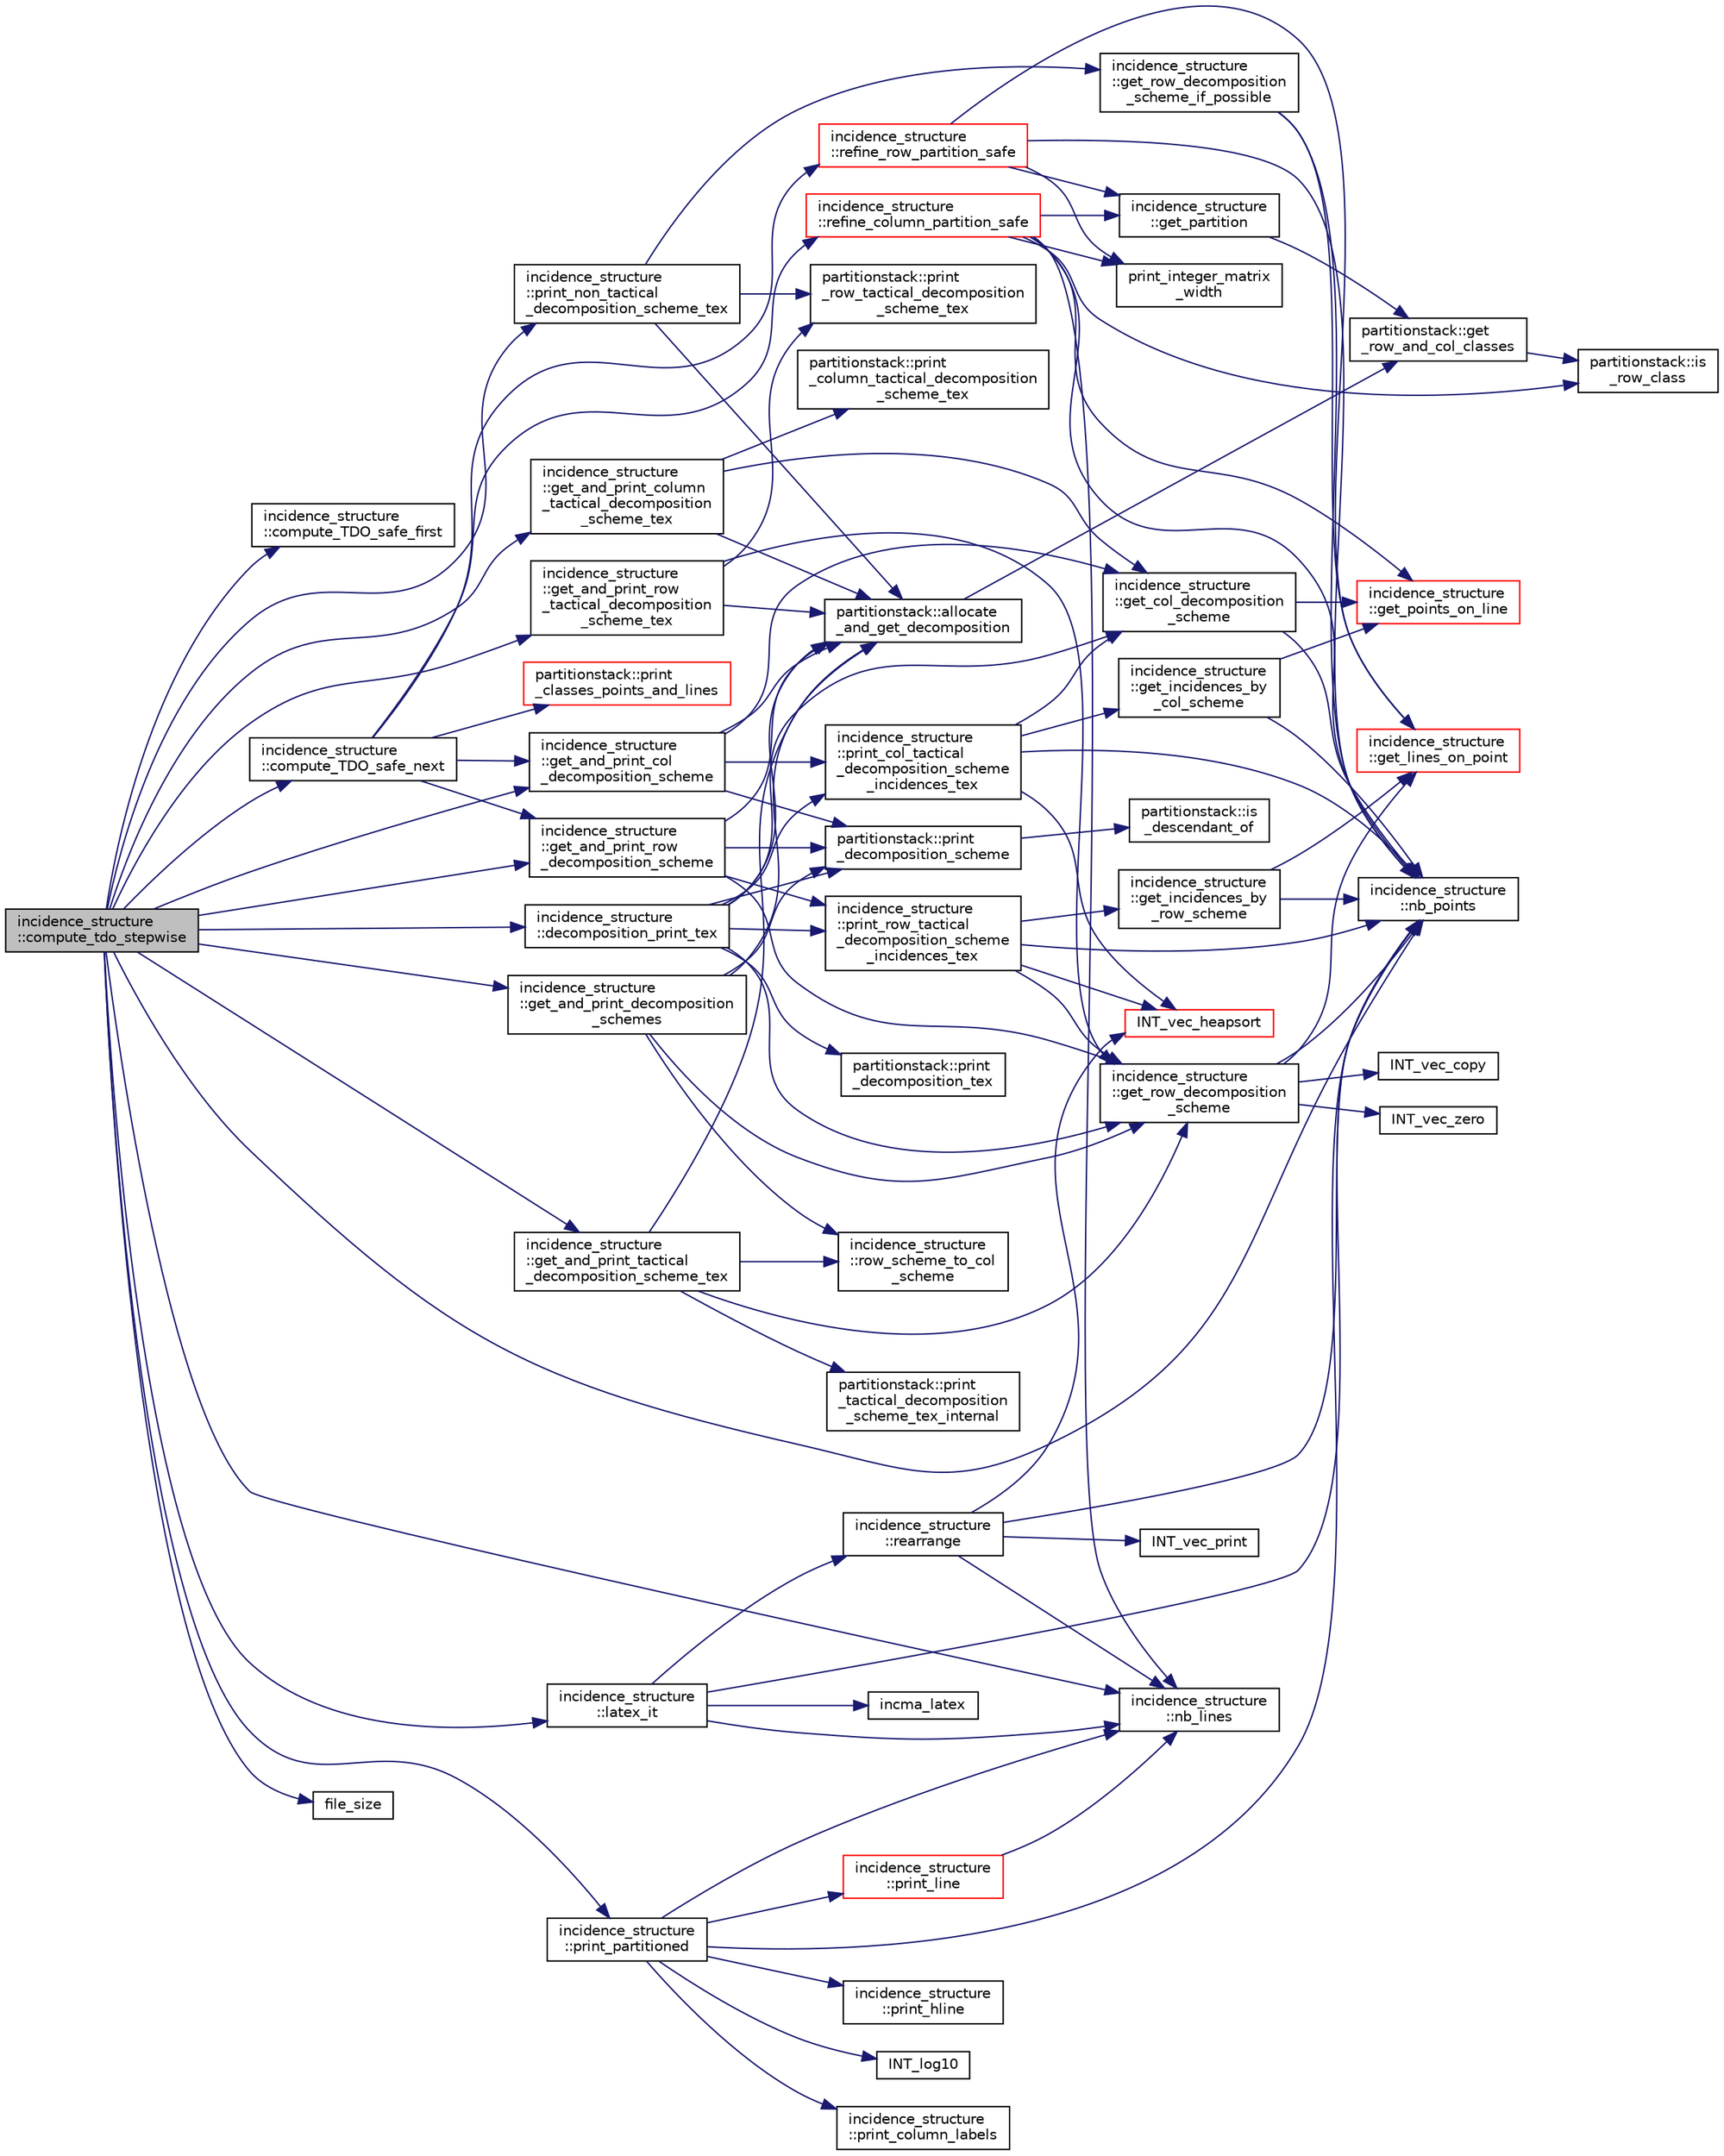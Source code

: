 digraph "incidence_structure::compute_tdo_stepwise"
{
  edge [fontname="Helvetica",fontsize="10",labelfontname="Helvetica",labelfontsize="10"];
  node [fontname="Helvetica",fontsize="10",shape=record];
  rankdir="LR";
  Node1265 [label="incidence_structure\l::compute_tdo_stepwise",height=0.2,width=0.4,color="black", fillcolor="grey75", style="filled", fontcolor="black"];
  Node1265 -> Node1266 [color="midnightblue",fontsize="10",style="solid",fontname="Helvetica"];
  Node1266 [label="incidence_structure\l::compute_TDO_safe_first",height=0.2,width=0.4,color="black", fillcolor="white", style="filled",URL="$da/d8a/classincidence__structure.html#aa84c3d810b1b3cfa8395ccdac1392017"];
  Node1265 -> Node1267 [color="midnightblue",fontsize="10",style="solid",fontname="Helvetica"];
  Node1267 [label="incidence_structure\l::print_non_tactical\l_decomposition_scheme_tex",height=0.2,width=0.4,color="black", fillcolor="white", style="filled",URL="$da/d8a/classincidence__structure.html#a27995a1d72c680e66343d871d838800e"];
  Node1267 -> Node1268 [color="midnightblue",fontsize="10",style="solid",fontname="Helvetica"];
  Node1268 [label="partitionstack::allocate\l_and_get_decomposition",height=0.2,width=0.4,color="black", fillcolor="white", style="filled",URL="$d3/d87/classpartitionstack.html#a3cd13923b18c41d37259ed943f331208"];
  Node1268 -> Node1269 [color="midnightblue",fontsize="10",style="solid",fontname="Helvetica"];
  Node1269 [label="partitionstack::get\l_row_and_col_classes",height=0.2,width=0.4,color="black", fillcolor="white", style="filled",URL="$d3/d87/classpartitionstack.html#a127a6965905c3f08c50ee09a100cb465"];
  Node1269 -> Node1270 [color="midnightblue",fontsize="10",style="solid",fontname="Helvetica"];
  Node1270 [label="partitionstack::is\l_row_class",height=0.2,width=0.4,color="black", fillcolor="white", style="filled",URL="$d3/d87/classpartitionstack.html#ad8497b40f1c327d3eb2fb2b993d88bb7"];
  Node1267 -> Node1271 [color="midnightblue",fontsize="10",style="solid",fontname="Helvetica"];
  Node1271 [label="incidence_structure\l::get_row_decomposition\l_scheme_if_possible",height=0.2,width=0.4,color="black", fillcolor="white", style="filled",URL="$da/d8a/classincidence__structure.html#ac93d2a6419b0fca3f25f101c5f08caf5"];
  Node1271 -> Node1272 [color="midnightblue",fontsize="10",style="solid",fontname="Helvetica"];
  Node1272 [label="incidence_structure\l::get_lines_on_point",height=0.2,width=0.4,color="red", fillcolor="white", style="filled",URL="$da/d8a/classincidence__structure.html#a09148fd9478525b4a65c8e44833d1861"];
  Node1271 -> Node1445 [color="midnightblue",fontsize="10",style="solid",fontname="Helvetica"];
  Node1445 [label="incidence_structure\l::nb_points",height=0.2,width=0.4,color="black", fillcolor="white", style="filled",URL="$da/d8a/classincidence__structure.html#aff5f6bfdc7470e73082ee6faacf0af64"];
  Node1267 -> Node1446 [color="midnightblue",fontsize="10",style="solid",fontname="Helvetica"];
  Node1446 [label="partitionstack::print\l_row_tactical_decomposition\l_scheme_tex",height=0.2,width=0.4,color="black", fillcolor="white", style="filled",URL="$d3/d87/classpartitionstack.html#ae4b0ff95426d127e85b655652676c1e2"];
  Node1265 -> Node1447 [color="midnightblue",fontsize="10",style="solid",fontname="Helvetica"];
  Node1447 [label="incidence_structure\l::get_and_print_col\l_decomposition_scheme",height=0.2,width=0.4,color="black", fillcolor="white", style="filled",URL="$da/d8a/classincidence__structure.html#a0c51e7224f51f1434025ff6d8a10522c"];
  Node1447 -> Node1268 [color="midnightblue",fontsize="10",style="solid",fontname="Helvetica"];
  Node1447 -> Node1448 [color="midnightblue",fontsize="10",style="solid",fontname="Helvetica"];
  Node1448 [label="incidence_structure\l::get_col_decomposition\l_scheme",height=0.2,width=0.4,color="black", fillcolor="white", style="filled",URL="$da/d8a/classincidence__structure.html#a576b9add81a037a3d8f566ce28541673"];
  Node1448 -> Node1445 [color="midnightblue",fontsize="10",style="solid",fontname="Helvetica"];
  Node1448 -> Node1449 [color="midnightblue",fontsize="10",style="solid",fontname="Helvetica"];
  Node1449 [label="incidence_structure\l::get_points_on_line",height=0.2,width=0.4,color="red", fillcolor="white", style="filled",URL="$da/d8a/classincidence__structure.html#a1baf0d372125123bf55d27dacc720bda"];
  Node1447 -> Node1482 [color="midnightblue",fontsize="10",style="solid",fontname="Helvetica"];
  Node1482 [label="partitionstack::print\l_decomposition_scheme",height=0.2,width=0.4,color="black", fillcolor="white", style="filled",URL="$d3/d87/classpartitionstack.html#a988c07dc47753333f43dfc393f86f3f7"];
  Node1482 -> Node1483 [color="midnightblue",fontsize="10",style="solid",fontname="Helvetica"];
  Node1483 [label="partitionstack::is\l_descendant_of",height=0.2,width=0.4,color="black", fillcolor="white", style="filled",URL="$d3/d87/classpartitionstack.html#ad5185008e6077511fc180402530e0cc7"];
  Node1447 -> Node1484 [color="midnightblue",fontsize="10",style="solid",fontname="Helvetica"];
  Node1484 [label="incidence_structure\l::print_col_tactical\l_decomposition_scheme\l_incidences_tex",height=0.2,width=0.4,color="black", fillcolor="white", style="filled",URL="$da/d8a/classincidence__structure.html#a56e24435baf9162d6c00080972b49b2c"];
  Node1484 -> Node1448 [color="midnightblue",fontsize="10",style="solid",fontname="Helvetica"];
  Node1484 -> Node1485 [color="midnightblue",fontsize="10",style="solid",fontname="Helvetica"];
  Node1485 [label="incidence_structure\l::get_incidences_by\l_col_scheme",height=0.2,width=0.4,color="black", fillcolor="white", style="filled",URL="$da/d8a/classincidence__structure.html#adacdd5e58318775f9d3049cbdf47c9ad"];
  Node1485 -> Node1445 [color="midnightblue",fontsize="10",style="solid",fontname="Helvetica"];
  Node1485 -> Node1449 [color="midnightblue",fontsize="10",style="solid",fontname="Helvetica"];
  Node1484 -> Node1445 [color="midnightblue",fontsize="10",style="solid",fontname="Helvetica"];
  Node1484 -> Node1486 [color="midnightblue",fontsize="10",style="solid",fontname="Helvetica"];
  Node1486 [label="INT_vec_heapsort",height=0.2,width=0.4,color="red", fillcolor="white", style="filled",URL="$d5/de2/foundations_2data__structures_2data__structures_8h.html#a3590ad9987f801fbfc94634300182f39"];
  Node1265 -> Node1490 [color="midnightblue",fontsize="10",style="solid",fontname="Helvetica"];
  Node1490 [label="incidence_structure\l::get_and_print_column\l_tactical_decomposition\l_scheme_tex",height=0.2,width=0.4,color="black", fillcolor="white", style="filled",URL="$da/d8a/classincidence__structure.html#a579c0686f4e480a4239e7a00c80f665f"];
  Node1490 -> Node1268 [color="midnightblue",fontsize="10",style="solid",fontname="Helvetica"];
  Node1490 -> Node1448 [color="midnightblue",fontsize="10",style="solid",fontname="Helvetica"];
  Node1490 -> Node1491 [color="midnightblue",fontsize="10",style="solid",fontname="Helvetica"];
  Node1491 [label="partitionstack::print\l_column_tactical_decomposition\l_scheme_tex",height=0.2,width=0.4,color="black", fillcolor="white", style="filled",URL="$d3/d87/classpartitionstack.html#a5cb8f884f73f98a7a340ebc9846a48e9"];
  Node1265 -> Node1492 [color="midnightblue",fontsize="10",style="solid",fontname="Helvetica"];
  Node1492 [label="incidence_structure\l::get_and_print_row\l_decomposition_scheme",height=0.2,width=0.4,color="black", fillcolor="white", style="filled",URL="$da/d8a/classincidence__structure.html#a4a1e589bb5c47fb2d98fdb561b669dcf"];
  Node1492 -> Node1268 [color="midnightblue",fontsize="10",style="solid",fontname="Helvetica"];
  Node1492 -> Node1493 [color="midnightblue",fontsize="10",style="solid",fontname="Helvetica"];
  Node1493 [label="incidence_structure\l::get_row_decomposition\l_scheme",height=0.2,width=0.4,color="black", fillcolor="white", style="filled",URL="$da/d8a/classincidence__structure.html#aa0ad04253ba8e75bb15900ee8b01c9aa"];
  Node1493 -> Node1494 [color="midnightblue",fontsize="10",style="solid",fontname="Helvetica"];
  Node1494 [label="INT_vec_zero",height=0.2,width=0.4,color="black", fillcolor="white", style="filled",URL="$df/dbf/sajeeb_8_c.html#aa8c9c7977203577026080f546fe4980f"];
  Node1493 -> Node1272 [color="midnightblue",fontsize="10",style="solid",fontname="Helvetica"];
  Node1493 -> Node1445 [color="midnightblue",fontsize="10",style="solid",fontname="Helvetica"];
  Node1493 -> Node1355 [color="midnightblue",fontsize="10",style="solid",fontname="Helvetica"];
  Node1355 [label="INT_vec_copy",height=0.2,width=0.4,color="black", fillcolor="white", style="filled",URL="$df/dbf/sajeeb_8_c.html#ac2d875e27e009af6ec04d17254d11075"];
  Node1492 -> Node1482 [color="midnightblue",fontsize="10",style="solid",fontname="Helvetica"];
  Node1492 -> Node1495 [color="midnightblue",fontsize="10",style="solid",fontname="Helvetica"];
  Node1495 [label="incidence_structure\l::print_row_tactical\l_decomposition_scheme\l_incidences_tex",height=0.2,width=0.4,color="black", fillcolor="white", style="filled",URL="$da/d8a/classincidence__structure.html#a23279d5c98b702de05171c245d5375fa"];
  Node1495 -> Node1493 [color="midnightblue",fontsize="10",style="solid",fontname="Helvetica"];
  Node1495 -> Node1496 [color="midnightblue",fontsize="10",style="solid",fontname="Helvetica"];
  Node1496 [label="incidence_structure\l::get_incidences_by\l_row_scheme",height=0.2,width=0.4,color="black", fillcolor="white", style="filled",URL="$da/d8a/classincidence__structure.html#addab249e03244133841bd793389c792c"];
  Node1496 -> Node1272 [color="midnightblue",fontsize="10",style="solid",fontname="Helvetica"];
  Node1496 -> Node1445 [color="midnightblue",fontsize="10",style="solid",fontname="Helvetica"];
  Node1495 -> Node1445 [color="midnightblue",fontsize="10",style="solid",fontname="Helvetica"];
  Node1495 -> Node1486 [color="midnightblue",fontsize="10",style="solid",fontname="Helvetica"];
  Node1265 -> Node1497 [color="midnightblue",fontsize="10",style="solid",fontname="Helvetica"];
  Node1497 [label="incidence_structure\l::get_and_print_row\l_tactical_decomposition\l_scheme_tex",height=0.2,width=0.4,color="black", fillcolor="white", style="filled",URL="$da/d8a/classincidence__structure.html#a93bcc4c9c4ebb9635a60b2c5df9c43b0"];
  Node1497 -> Node1268 [color="midnightblue",fontsize="10",style="solid",fontname="Helvetica"];
  Node1497 -> Node1493 [color="midnightblue",fontsize="10",style="solid",fontname="Helvetica"];
  Node1497 -> Node1446 [color="midnightblue",fontsize="10",style="solid",fontname="Helvetica"];
  Node1265 -> Node1498 [color="midnightblue",fontsize="10",style="solid",fontname="Helvetica"];
  Node1498 [label="incidence_structure\l::latex_it",height=0.2,width=0.4,color="black", fillcolor="white", style="filled",URL="$da/d8a/classincidence__structure.html#a7ad3d823093d5938d41c36230b9b8ea6"];
  Node1498 -> Node1499 [color="midnightblue",fontsize="10",style="solid",fontname="Helvetica"];
  Node1499 [label="incidence_structure\l::rearrange",height=0.2,width=0.4,color="black", fillcolor="white", style="filled",URL="$da/d8a/classincidence__structure.html#ad692ab2f42456aeee575311c2cdbbdf9"];
  Node1499 -> Node1445 [color="midnightblue",fontsize="10",style="solid",fontname="Helvetica"];
  Node1499 -> Node1500 [color="midnightblue",fontsize="10",style="solid",fontname="Helvetica"];
  Node1500 [label="incidence_structure\l::nb_lines",height=0.2,width=0.4,color="black", fillcolor="white", style="filled",URL="$da/d8a/classincidence__structure.html#a9ffac61340b2a03f31f1cc366d5a7b79"];
  Node1499 -> Node1307 [color="midnightblue",fontsize="10",style="solid",fontname="Helvetica"];
  Node1307 [label="INT_vec_print",height=0.2,width=0.4,color="black", fillcolor="white", style="filled",URL="$df/dbf/sajeeb_8_c.html#a79a5901af0b47dd0d694109543c027fe"];
  Node1499 -> Node1486 [color="midnightblue",fontsize="10",style="solid",fontname="Helvetica"];
  Node1498 -> Node1501 [color="midnightblue",fontsize="10",style="solid",fontname="Helvetica"];
  Node1501 [label="incma_latex",height=0.2,width=0.4,color="black", fillcolor="white", style="filled",URL="$dd/d17/foundations_2geometry_2incidence__structure_8_c.html#a5e19d29c4a94cec3b8b0e147f42904f3"];
  Node1498 -> Node1445 [color="midnightblue",fontsize="10",style="solid",fontname="Helvetica"];
  Node1498 -> Node1500 [color="midnightblue",fontsize="10",style="solid",fontname="Helvetica"];
  Node1265 -> Node1502 [color="midnightblue",fontsize="10",style="solid",fontname="Helvetica"];
  Node1502 [label="incidence_structure\l::decomposition_print_tex",height=0.2,width=0.4,color="black", fillcolor="white", style="filled",URL="$da/d8a/classincidence__structure.html#ada3fae9fd1819b36e6bfe18dedd01e6a"];
  Node1502 -> Node1268 [color="midnightblue",fontsize="10",style="solid",fontname="Helvetica"];
  Node1502 -> Node1503 [color="midnightblue",fontsize="10",style="solid",fontname="Helvetica"];
  Node1503 [label="partitionstack::print\l_decomposition_tex",height=0.2,width=0.4,color="black", fillcolor="white", style="filled",URL="$d3/d87/classpartitionstack.html#a03002ce13980e4fc68f4b6ca68afb2f1"];
  Node1502 -> Node1493 [color="midnightblue",fontsize="10",style="solid",fontname="Helvetica"];
  Node1502 -> Node1482 [color="midnightblue",fontsize="10",style="solid",fontname="Helvetica"];
  Node1502 -> Node1495 [color="midnightblue",fontsize="10",style="solid",fontname="Helvetica"];
  Node1502 -> Node1448 [color="midnightblue",fontsize="10",style="solid",fontname="Helvetica"];
  Node1502 -> Node1484 [color="midnightblue",fontsize="10",style="solid",fontname="Helvetica"];
  Node1265 -> Node1504 [color="midnightblue",fontsize="10",style="solid",fontname="Helvetica"];
  Node1504 [label="file_size",height=0.2,width=0.4,color="black", fillcolor="white", style="filled",URL="$df/dbf/sajeeb_8_c.html#a5c37cf5785204b6e9adf647dc14d0e50"];
  Node1265 -> Node1505 [color="midnightblue",fontsize="10",style="solid",fontname="Helvetica"];
  Node1505 [label="incidence_structure\l::compute_TDO_safe_next",height=0.2,width=0.4,color="black", fillcolor="white", style="filled",URL="$da/d8a/classincidence__structure.html#a7c315a348fc6bed0f8642767cc9cd7d1"];
  Node1505 -> Node1506 [color="midnightblue",fontsize="10",style="solid",fontname="Helvetica"];
  Node1506 [label="incidence_structure\l::refine_column_partition_safe",height=0.2,width=0.4,color="red", fillcolor="white", style="filled",URL="$da/d8a/classincidence__structure.html#a958f8ddce2d53753adb1df588bf0e721"];
  Node1506 -> Node1507 [color="midnightblue",fontsize="10",style="solid",fontname="Helvetica"];
  Node1507 [label="incidence_structure\l::get_partition",height=0.2,width=0.4,color="black", fillcolor="white", style="filled",URL="$da/d8a/classincidence__structure.html#a15f287785f85f3c6098dae8ec80a0ccd"];
  Node1507 -> Node1269 [color="midnightblue",fontsize="10",style="solid",fontname="Helvetica"];
  Node1506 -> Node1445 [color="midnightblue",fontsize="10",style="solid",fontname="Helvetica"];
  Node1506 -> Node1500 [color="midnightblue",fontsize="10",style="solid",fontname="Helvetica"];
  Node1506 -> Node1449 [color="midnightblue",fontsize="10",style="solid",fontname="Helvetica"];
  Node1506 -> Node1361 [color="midnightblue",fontsize="10",style="solid",fontname="Helvetica"];
  Node1361 [label="print_integer_matrix\l_width",height=0.2,width=0.4,color="black", fillcolor="white", style="filled",URL="$d5/db4/io__and__os_8h.html#aa78f3e73fc2179251bd15adbcc31573f"];
  Node1506 -> Node1270 [color="midnightblue",fontsize="10",style="solid",fontname="Helvetica"];
  Node1505 -> Node1513 [color="midnightblue",fontsize="10",style="solid",fontname="Helvetica"];
  Node1513 [label="incidence_structure\l::refine_row_partition_safe",height=0.2,width=0.4,color="red", fillcolor="white", style="filled",URL="$da/d8a/classincidence__structure.html#ae84b2dc0f1a0cd1f9acfadcae21e3745"];
  Node1513 -> Node1507 [color="midnightblue",fontsize="10",style="solid",fontname="Helvetica"];
  Node1513 -> Node1445 [color="midnightblue",fontsize="10",style="solid",fontname="Helvetica"];
  Node1513 -> Node1272 [color="midnightblue",fontsize="10",style="solid",fontname="Helvetica"];
  Node1513 -> Node1361 [color="midnightblue",fontsize="10",style="solid",fontname="Helvetica"];
  Node1505 -> Node1447 [color="midnightblue",fontsize="10",style="solid",fontname="Helvetica"];
  Node1505 -> Node1515 [color="midnightblue",fontsize="10",style="solid",fontname="Helvetica"];
  Node1515 [label="partitionstack::print\l_classes_points_and_lines",height=0.2,width=0.4,color="red", fillcolor="white", style="filled",URL="$d3/d87/classpartitionstack.html#aaed3f1a7bffbbdaf5fa9d20ef86b87b1"];
  Node1505 -> Node1492 [color="midnightblue",fontsize="10",style="solid",fontname="Helvetica"];
  Node1265 -> Node1517 [color="midnightblue",fontsize="10",style="solid",fontname="Helvetica"];
  Node1517 [label="incidence_structure\l::print_partitioned",height=0.2,width=0.4,color="black", fillcolor="white", style="filled",URL="$da/d8a/classincidence__structure.html#a9e18878f5cc9dbeca4806bd5aab5b054"];
  Node1517 -> Node1445 [color="midnightblue",fontsize="10",style="solid",fontname="Helvetica"];
  Node1517 -> Node1500 [color="midnightblue",fontsize="10",style="solid",fontname="Helvetica"];
  Node1517 -> Node1518 [color="midnightblue",fontsize="10",style="solid",fontname="Helvetica"];
  Node1518 [label="INT_log10",height=0.2,width=0.4,color="black", fillcolor="white", style="filled",URL="$de/dc5/algebra__and__number__theory_8h.html#a98bc0a6c562370a355165d2538dac250"];
  Node1517 -> Node1519 [color="midnightblue",fontsize="10",style="solid",fontname="Helvetica"];
  Node1519 [label="incidence_structure\l::print_column_labels",height=0.2,width=0.4,color="black", fillcolor="white", style="filled",URL="$da/d8a/classincidence__structure.html#a16f15115fc99c128a90c824da2915700"];
  Node1517 -> Node1520 [color="midnightblue",fontsize="10",style="solid",fontname="Helvetica"];
  Node1520 [label="incidence_structure\l::print_hline",height=0.2,width=0.4,color="black", fillcolor="white", style="filled",URL="$da/d8a/classincidence__structure.html#ab973a717586b3a740a087b9c036a6b6e"];
  Node1517 -> Node1521 [color="midnightblue",fontsize="10",style="solid",fontname="Helvetica"];
  Node1521 [label="incidence_structure\l::print_line",height=0.2,width=0.4,color="red", fillcolor="white", style="filled",URL="$da/d8a/classincidence__structure.html#ae76fdf2cf39ba776ed86b0b910d7746a"];
  Node1521 -> Node1500 [color="midnightblue",fontsize="10",style="solid",fontname="Helvetica"];
  Node1265 -> Node1445 [color="midnightblue",fontsize="10",style="solid",fontname="Helvetica"];
  Node1265 -> Node1500 [color="midnightblue",fontsize="10",style="solid",fontname="Helvetica"];
  Node1265 -> Node1524 [color="midnightblue",fontsize="10",style="solid",fontname="Helvetica"];
  Node1524 [label="incidence_structure\l::get_and_print_decomposition\l_schemes",height=0.2,width=0.4,color="black", fillcolor="white", style="filled",URL="$da/d8a/classincidence__structure.html#a95766a2ffb220bae98b60ed3c91bce9a"];
  Node1524 -> Node1268 [color="midnightblue",fontsize="10",style="solid",fontname="Helvetica"];
  Node1524 -> Node1493 [color="midnightblue",fontsize="10",style="solid",fontname="Helvetica"];
  Node1524 -> Node1525 [color="midnightblue",fontsize="10",style="solid",fontname="Helvetica"];
  Node1525 [label="incidence_structure\l::row_scheme_to_col\l_scheme",height=0.2,width=0.4,color="black", fillcolor="white", style="filled",URL="$da/d8a/classincidence__structure.html#a582f7e96981fde19d23c30fde9561e35"];
  Node1524 -> Node1482 [color="midnightblue",fontsize="10",style="solid",fontname="Helvetica"];
  Node1265 -> Node1526 [color="midnightblue",fontsize="10",style="solid",fontname="Helvetica"];
  Node1526 [label="incidence_structure\l::get_and_print_tactical\l_decomposition_scheme_tex",height=0.2,width=0.4,color="black", fillcolor="white", style="filled",URL="$da/d8a/classincidence__structure.html#a88a5db2769f6529b86c1ee250ceed24d"];
  Node1526 -> Node1268 [color="midnightblue",fontsize="10",style="solid",fontname="Helvetica"];
  Node1526 -> Node1493 [color="midnightblue",fontsize="10",style="solid",fontname="Helvetica"];
  Node1526 -> Node1525 [color="midnightblue",fontsize="10",style="solid",fontname="Helvetica"];
  Node1526 -> Node1527 [color="midnightblue",fontsize="10",style="solid",fontname="Helvetica"];
  Node1527 [label="partitionstack::print\l_tactical_decomposition\l_scheme_tex_internal",height=0.2,width=0.4,color="black", fillcolor="white", style="filled",URL="$d3/d87/classpartitionstack.html#aa79ebae6c167b8517972eb5490298856"];
}
